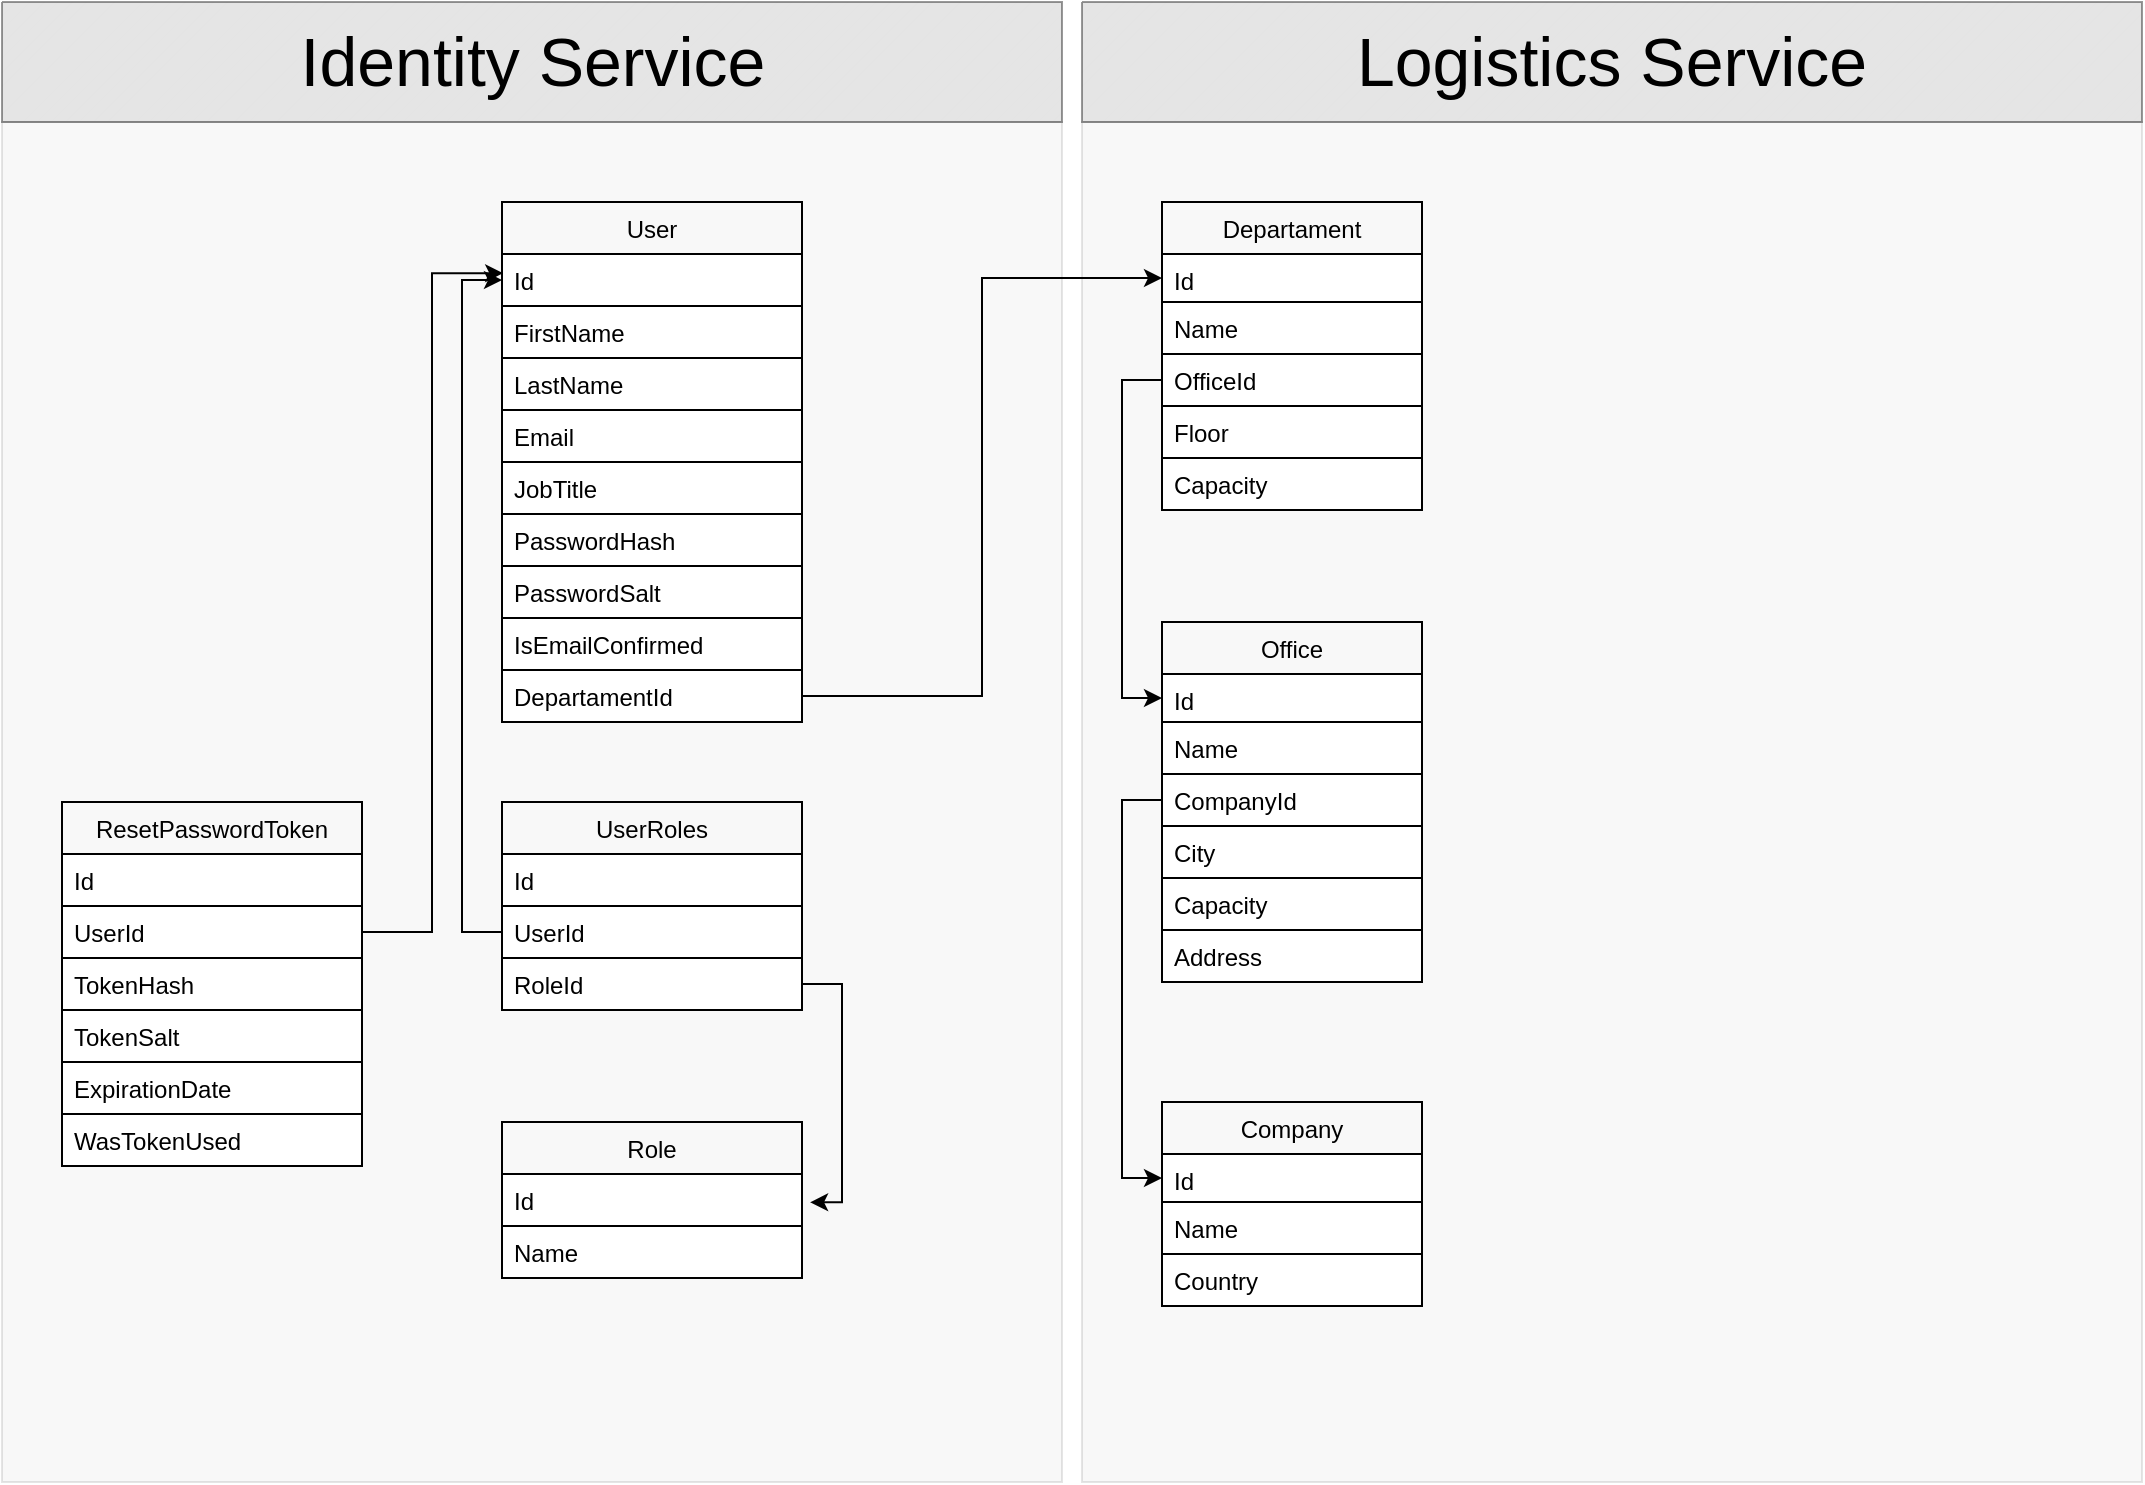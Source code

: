 <mxfile version="13.4.6" type="github">
  <diagram id="VulhgJpW_ZuZeacjrGCj" name="Page-1">
    <mxGraphModel dx="1395" dy="851" grid="1" gridSize="10" guides="1" tooltips="1" connect="1" arrows="1" fold="1" page="1" pageScale="1" pageWidth="3300" pageHeight="2339" math="0" shadow="0">
      <root>
        <mxCell id="0" />
        <mxCell id="1" parent="0" />
        <mxCell id="sdcU5tGspyF5gtB9qaK0-39" value="" style="verticalLabelPosition=bottom;verticalAlign=top;html=1;shape=mxgraph.basic.rect;fillColor2=none;strokeWidth=1;size=20;indent=5;rounded=0;opacity=10;fillColor=#BDBDBD;" vertex="1" parent="1">
          <mxGeometry y="1080" width="530" height="680" as="geometry" />
        </mxCell>
        <mxCell id="sdcU5tGspyF5gtB9qaK0-29" style="edgeStyle=orthogonalEdgeStyle;rounded=0;orthogonalLoop=1;jettySize=auto;html=1;exitX=1;exitY=0.5;exitDx=0;exitDy=0;entryX=1.027;entryY=0.544;entryDx=0;entryDy=0;entryPerimeter=0;" edge="1" parent="1" source="sdcU5tGspyF5gtB9qaK0-17" target="sdcU5tGspyF5gtB9qaK0-25">
          <mxGeometry relative="1" as="geometry" />
        </mxCell>
        <mxCell id="sdcU5tGspyF5gtB9qaK0-30" style="edgeStyle=orthogonalEdgeStyle;rounded=0;orthogonalLoop=1;jettySize=auto;html=1;entryX=0;entryY=0.5;entryDx=0;entryDy=0;" edge="1" parent="1" source="sdcU5tGspyF5gtB9qaK0-16" target="sdcU5tGspyF5gtB9qaK0-3">
          <mxGeometry relative="1" as="geometry" />
        </mxCell>
        <mxCell id="sdcU5tGspyF5gtB9qaK0-2" value="User" style="swimlane;fontStyle=0;childLayout=stackLayout;horizontal=1;startSize=26;fillColor=none;horizontalStack=0;resizeParent=1;resizeParentMax=0;resizeLast=0;collapsible=1;marginBottom=0;swimlaneFillColor=#ffffff;rounded=0;" vertex="1" parent="1">
          <mxGeometry x="250" y="1120" width="150" height="260" as="geometry">
            <mxRectangle x="200" y="1118" width="50" height="26" as="alternateBounds" />
          </mxGeometry>
        </mxCell>
        <mxCell id="sdcU5tGspyF5gtB9qaK0-3" value="Id" style="text;fillColor=none;align=left;verticalAlign=top;spacingLeft=4;spacingRight=4;overflow=hidden;rotatable=0;points=[[0,0.5],[1,0.5]];portConstraint=eastwest;strokeColor=#000000;" vertex="1" parent="sdcU5tGspyF5gtB9qaK0-2">
          <mxGeometry y="26" width="150" height="26" as="geometry" />
        </mxCell>
        <mxCell id="sdcU5tGspyF5gtB9qaK0-4" value="FirstName" style="text;fillColor=none;align=left;verticalAlign=top;spacingLeft=4;spacingRight=4;overflow=hidden;rotatable=0;points=[[0,0.5],[1,0.5]];portConstraint=eastwest;strokeColor=#000000;" vertex="1" parent="sdcU5tGspyF5gtB9qaK0-2">
          <mxGeometry y="52" width="150" height="26" as="geometry" />
        </mxCell>
        <mxCell id="sdcU5tGspyF5gtB9qaK0-5" value="LastName" style="text;fillColor=none;align=left;verticalAlign=top;spacingLeft=4;spacingRight=4;overflow=hidden;rotatable=0;points=[[0,0.5],[1,0.5]];portConstraint=eastwest;strokeColor=#000000;" vertex="1" parent="sdcU5tGspyF5gtB9qaK0-2">
          <mxGeometry y="78" width="150" height="26" as="geometry" />
        </mxCell>
        <mxCell id="sdcU5tGspyF5gtB9qaK0-6" value="Email" style="text;fillColor=none;align=left;verticalAlign=top;spacingLeft=4;spacingRight=4;overflow=hidden;rotatable=0;points=[[0,0.5],[1,0.5]];portConstraint=eastwest;strokeColor=#000000;" vertex="1" parent="sdcU5tGspyF5gtB9qaK0-2">
          <mxGeometry y="104" width="150" height="26" as="geometry" />
        </mxCell>
        <mxCell id="sdcU5tGspyF5gtB9qaK0-7" value="JobTitle" style="text;fillColor=none;align=left;verticalAlign=top;spacingLeft=4;spacingRight=4;overflow=hidden;rotatable=0;points=[[0,0.5],[1,0.5]];portConstraint=eastwest;strokeColor=#000000;" vertex="1" parent="sdcU5tGspyF5gtB9qaK0-2">
          <mxGeometry y="130" width="150" height="26" as="geometry" />
        </mxCell>
        <mxCell id="sdcU5tGspyF5gtB9qaK0-8" value="PasswordHash" style="text;fillColor=none;align=left;verticalAlign=top;spacingLeft=4;spacingRight=4;overflow=hidden;rotatable=0;points=[[0,0.5],[1,0.5]];portConstraint=eastwest;strokeColor=#000000;" vertex="1" parent="sdcU5tGspyF5gtB9qaK0-2">
          <mxGeometry y="156" width="150" height="26" as="geometry" />
        </mxCell>
        <mxCell id="sdcU5tGspyF5gtB9qaK0-9" value="PasswordSalt" style="text;fillColor=none;align=left;verticalAlign=top;spacingLeft=4;spacingRight=4;overflow=hidden;rotatable=0;points=[[0,0.5],[1,0.5]];portConstraint=eastwest;strokeColor=#000000;" vertex="1" parent="sdcU5tGspyF5gtB9qaK0-2">
          <mxGeometry y="182" width="150" height="26" as="geometry" />
        </mxCell>
        <mxCell id="sdcU5tGspyF5gtB9qaK0-10" value="IsEmailConfirmed" style="text;fillColor=none;align=left;verticalAlign=top;spacingLeft=4;spacingRight=4;overflow=hidden;rotatable=0;points=[[0,0.5],[1,0.5]];portConstraint=eastwest;strokeColor=#000000;" vertex="1" parent="sdcU5tGspyF5gtB9qaK0-2">
          <mxGeometry y="208" width="150" height="26" as="geometry" />
        </mxCell>
        <mxCell id="sdcU5tGspyF5gtB9qaK0-13" value="DepartamentId" style="text;fillColor=none;align=left;verticalAlign=top;spacingLeft=4;spacingRight=4;overflow=hidden;rotatable=0;points=[[0,0.5],[1,0.5]];portConstraint=eastwest;strokeColor=#000000;" vertex="1" parent="sdcU5tGspyF5gtB9qaK0-2">
          <mxGeometry y="234" width="150" height="26" as="geometry" />
        </mxCell>
        <mxCell id="sdcU5tGspyF5gtB9qaK0-14" value="UserRoles" style="swimlane;fontStyle=0;childLayout=stackLayout;horizontal=1;startSize=26;fillColor=none;horizontalStack=0;resizeParent=1;resizeParentMax=0;resizeLast=0;collapsible=1;marginBottom=0;swimlaneFillColor=#ffffff;rounded=0;" vertex="1" parent="1">
          <mxGeometry x="250" y="1420" width="150" height="104" as="geometry">
            <mxRectangle x="200" y="1118" width="50" height="26" as="alternateBounds" />
          </mxGeometry>
        </mxCell>
        <mxCell id="sdcU5tGspyF5gtB9qaK0-15" value="Id" style="text;fillColor=none;align=left;verticalAlign=top;spacingLeft=4;spacingRight=4;overflow=hidden;rotatable=0;points=[[0,0.5],[1,0.5]];portConstraint=eastwest;strokeColor=#000000;" vertex="1" parent="sdcU5tGspyF5gtB9qaK0-14">
          <mxGeometry y="26" width="150" height="26" as="geometry" />
        </mxCell>
        <mxCell id="sdcU5tGspyF5gtB9qaK0-16" value="UserId" style="text;fillColor=none;align=left;verticalAlign=top;spacingLeft=4;spacingRight=4;overflow=hidden;rotatable=0;points=[[0,0.5],[1,0.5]];portConstraint=eastwest;strokeColor=#000000;" vertex="1" parent="sdcU5tGspyF5gtB9qaK0-14">
          <mxGeometry y="52" width="150" height="26" as="geometry" />
        </mxCell>
        <mxCell id="sdcU5tGspyF5gtB9qaK0-17" value="RoleId" style="text;fillColor=none;align=left;verticalAlign=top;spacingLeft=4;spacingRight=4;overflow=hidden;rotatable=0;points=[[0,0.5],[1,0.5]];portConstraint=eastwest;strokeColor=#000000;" vertex="1" parent="sdcU5tGspyF5gtB9qaK0-14">
          <mxGeometry y="78" width="150" height="26" as="geometry" />
        </mxCell>
        <mxCell id="sdcU5tGspyF5gtB9qaK0-24" value="Role" style="swimlane;fontStyle=0;childLayout=stackLayout;horizontal=1;startSize=26;fillColor=none;horizontalStack=0;resizeParent=1;resizeParentMax=0;resizeLast=0;collapsible=1;marginBottom=0;swimlaneFillColor=#ffffff;rounded=0;" vertex="1" parent="1">
          <mxGeometry x="250" y="1580" width="150" height="78" as="geometry">
            <mxRectangle x="200" y="1118" width="50" height="26" as="alternateBounds" />
          </mxGeometry>
        </mxCell>
        <mxCell id="sdcU5tGspyF5gtB9qaK0-25" value="Id" style="text;fillColor=none;align=left;verticalAlign=top;spacingLeft=4;spacingRight=4;overflow=hidden;rotatable=0;points=[[0,0.5],[1,0.5]];portConstraint=eastwest;strokeColor=#000000;" vertex="1" parent="sdcU5tGspyF5gtB9qaK0-24">
          <mxGeometry y="26" width="150" height="26" as="geometry" />
        </mxCell>
        <mxCell id="sdcU5tGspyF5gtB9qaK0-26" value="Name" style="text;fillColor=none;align=left;verticalAlign=top;spacingLeft=4;spacingRight=4;overflow=hidden;rotatable=0;points=[[0,0.5],[1,0.5]];portConstraint=eastwest;strokeColor=#000000;" vertex="1" parent="sdcU5tGspyF5gtB9qaK0-24">
          <mxGeometry y="52" width="150" height="26" as="geometry" />
        </mxCell>
        <mxCell id="sdcU5tGspyF5gtB9qaK0-31" value="ResetPasswordToken" style="swimlane;fontStyle=0;childLayout=stackLayout;horizontal=1;startSize=26;fillColor=none;horizontalStack=0;resizeParent=1;resizeParentMax=0;resizeLast=0;collapsible=1;marginBottom=0;swimlaneFillColor=#ffffff;rounded=0;" vertex="1" parent="1">
          <mxGeometry x="30" y="1420" width="150" height="182" as="geometry">
            <mxRectangle x="200" y="1118" width="50" height="26" as="alternateBounds" />
          </mxGeometry>
        </mxCell>
        <mxCell id="sdcU5tGspyF5gtB9qaK0-32" value="Id" style="text;fillColor=none;align=left;verticalAlign=top;spacingLeft=4;spacingRight=4;overflow=hidden;rotatable=0;points=[[0,0.5],[1,0.5]];portConstraint=eastwest;strokeColor=#000000;" vertex="1" parent="sdcU5tGspyF5gtB9qaK0-31">
          <mxGeometry y="26" width="150" height="26" as="geometry" />
        </mxCell>
        <mxCell id="sdcU5tGspyF5gtB9qaK0-33" value="UserId" style="text;fillColor=none;align=left;verticalAlign=top;spacingLeft=4;spacingRight=4;overflow=hidden;rotatable=0;points=[[0,0.5],[1,0.5]];portConstraint=eastwest;strokeColor=#000000;" vertex="1" parent="sdcU5tGspyF5gtB9qaK0-31">
          <mxGeometry y="52" width="150" height="26" as="geometry" />
        </mxCell>
        <mxCell id="sdcU5tGspyF5gtB9qaK0-34" value="TokenHash" style="text;fillColor=none;align=left;verticalAlign=top;spacingLeft=4;spacingRight=4;overflow=hidden;rotatable=0;points=[[0,0.5],[1,0.5]];portConstraint=eastwest;strokeColor=#000000;" vertex="1" parent="sdcU5tGspyF5gtB9qaK0-31">
          <mxGeometry y="78" width="150" height="26" as="geometry" />
        </mxCell>
        <mxCell id="sdcU5tGspyF5gtB9qaK0-35" value="TokenSalt" style="text;fillColor=none;align=left;verticalAlign=top;spacingLeft=4;spacingRight=4;overflow=hidden;rotatable=0;points=[[0,0.5],[1,0.5]];portConstraint=eastwest;strokeColor=#000000;" vertex="1" parent="sdcU5tGspyF5gtB9qaK0-31">
          <mxGeometry y="104" width="150" height="26" as="geometry" />
        </mxCell>
        <mxCell id="sdcU5tGspyF5gtB9qaK0-36" value="ExpirationDate" style="text;fillColor=none;align=left;verticalAlign=top;spacingLeft=4;spacingRight=4;overflow=hidden;rotatable=0;points=[[0,0.5],[1,0.5]];portConstraint=eastwest;strokeColor=#000000;" vertex="1" parent="sdcU5tGspyF5gtB9qaK0-31">
          <mxGeometry y="130" width="150" height="26" as="geometry" />
        </mxCell>
        <mxCell id="sdcU5tGspyF5gtB9qaK0-37" value="WasTokenUsed" style="text;fillColor=none;align=left;verticalAlign=top;spacingLeft=4;spacingRight=4;overflow=hidden;rotatable=0;points=[[0,0.5],[1,0.5]];portConstraint=eastwest;strokeColor=#000000;" vertex="1" parent="sdcU5tGspyF5gtB9qaK0-31">
          <mxGeometry y="156" width="150" height="26" as="geometry" />
        </mxCell>
        <mxCell id="sdcU5tGspyF5gtB9qaK0-38" style="edgeStyle=orthogonalEdgeStyle;rounded=0;orthogonalLoop=1;jettySize=auto;html=1;entryX=0.004;entryY=0.368;entryDx=0;entryDy=0;entryPerimeter=0;" edge="1" parent="1" source="sdcU5tGspyF5gtB9qaK0-33" target="sdcU5tGspyF5gtB9qaK0-3">
          <mxGeometry relative="1" as="geometry" />
        </mxCell>
        <mxCell id="sdcU5tGspyF5gtB9qaK0-41" value="" style="verticalLabelPosition=bottom;verticalAlign=top;html=1;shape=mxgraph.basic.patternFillRect;fillStyle=diag;step=5;fillStrokeWidth=0.2;fillStrokeColor=#dddddd;rounded=0;strokeColor=#000000;strokeWidth=1;fillColor=#BDBDBD;opacity=40;" vertex="1" parent="1">
          <mxGeometry y="1020" width="530" height="60" as="geometry" />
        </mxCell>
        <mxCell id="sdcU5tGspyF5gtB9qaK0-44" value="Identity Service" style="text;html=1;strokeColor=none;fillColor=none;align=center;verticalAlign=middle;whiteSpace=wrap;rounded=0;fontSize=34;opacity=40;" vertex="1" parent="1">
          <mxGeometry x="147.5" y="1040" width="235" height="20" as="geometry" />
        </mxCell>
        <mxCell id="sdcU5tGspyF5gtB9qaK0-46" value="" style="verticalLabelPosition=bottom;verticalAlign=top;html=1;shape=mxgraph.basic.rect;fillColor2=none;strokeWidth=1;size=20;indent=5;rounded=0;opacity=10;fillColor=#BDBDBD;" vertex="1" parent="1">
          <mxGeometry x="540" y="1080" width="530" height="680" as="geometry" />
        </mxCell>
        <mxCell id="sdcU5tGspyF5gtB9qaK0-47" value="" style="verticalLabelPosition=bottom;verticalAlign=top;html=1;shape=mxgraph.basic.patternFillRect;fillStyle=diag;step=5;fillStrokeWidth=0.2;fillStrokeColor=#dddddd;rounded=0;strokeColor=#000000;strokeWidth=1;fillColor=#BDBDBD;opacity=40;" vertex="1" parent="1">
          <mxGeometry x="540" y="1020" width="530" height="60" as="geometry" />
        </mxCell>
        <mxCell id="sdcU5tGspyF5gtB9qaK0-55" value="Logistics Service" style="text;html=1;strokeColor=none;fillColor=none;align=center;verticalAlign=middle;whiteSpace=wrap;rounded=0;fontSize=34;opacity=40;" vertex="1" parent="1">
          <mxGeometry x="625" y="1040" width="360" height="20" as="geometry" />
        </mxCell>
        <mxCell id="sdcU5tGspyF5gtB9qaK0-48" value="Departament" style="swimlane;fontStyle=0;childLayout=stackLayout;horizontal=1;startSize=26;fillColor=none;horizontalStack=0;resizeParent=1;resizeParentMax=0;resizeLast=0;collapsible=1;marginBottom=0;swimlaneFillColor=#ffffff;rounded=0;" vertex="1" parent="1">
          <mxGeometry x="580" y="1120" width="130" height="154" as="geometry">
            <mxRectangle x="200" y="1118" width="50" height="26" as="alternateBounds" />
          </mxGeometry>
        </mxCell>
        <mxCell id="sdcU5tGspyF5gtB9qaK0-49" value="Id" style="text;fillColor=none;align=left;verticalAlign=top;spacingLeft=4;spacingRight=4;overflow=hidden;rotatable=0;points=[[0,0.5],[1,0.5]];portConstraint=eastwest;strokeColor=#000000;" vertex="1" parent="sdcU5tGspyF5gtB9qaK0-48">
          <mxGeometry y="26" width="130" height="24" as="geometry" />
        </mxCell>
        <mxCell id="sdcU5tGspyF5gtB9qaK0-50" value="Name" style="text;fillColor=none;align=left;verticalAlign=top;spacingLeft=4;spacingRight=4;overflow=hidden;rotatable=0;points=[[0,0.5],[1,0.5]];portConstraint=eastwest;strokeColor=#000000;" vertex="1" parent="sdcU5tGspyF5gtB9qaK0-48">
          <mxGeometry y="50" width="130" height="26" as="geometry" />
        </mxCell>
        <mxCell id="sdcU5tGspyF5gtB9qaK0-51" value="OfficeId" style="text;fillColor=none;align=left;verticalAlign=top;spacingLeft=4;spacingRight=4;overflow=hidden;rotatable=0;points=[[0,0.5],[1,0.5]];portConstraint=eastwest;strokeColor=#000000;" vertex="1" parent="sdcU5tGspyF5gtB9qaK0-48">
          <mxGeometry y="76" width="130" height="26" as="geometry" />
        </mxCell>
        <mxCell id="sdcU5tGspyF5gtB9qaK0-52" value="Floor" style="text;fillColor=none;align=left;verticalAlign=top;spacingLeft=4;spacingRight=4;overflow=hidden;rotatable=0;points=[[0,0.5],[1,0.5]];portConstraint=eastwest;strokeColor=#000000;" vertex="1" parent="sdcU5tGspyF5gtB9qaK0-48">
          <mxGeometry y="102" width="130" height="26" as="geometry" />
        </mxCell>
        <mxCell id="sdcU5tGspyF5gtB9qaK0-53" value="Capacity" style="text;fillColor=none;align=left;verticalAlign=top;spacingLeft=4;spacingRight=4;overflow=hidden;rotatable=0;points=[[0,0.5],[1,0.5]];portConstraint=eastwest;strokeColor=#000000;" vertex="1" parent="sdcU5tGspyF5gtB9qaK0-48">
          <mxGeometry y="128" width="130" height="26" as="geometry" />
        </mxCell>
        <mxCell id="sdcU5tGspyF5gtB9qaK0-56" value="Office" style="swimlane;fontStyle=0;childLayout=stackLayout;horizontal=1;startSize=26;fillColor=none;horizontalStack=0;resizeParent=1;resizeParentMax=0;resizeLast=0;collapsible=1;marginBottom=0;swimlaneFillColor=#ffffff;rounded=0;" vertex="1" parent="1">
          <mxGeometry x="580" y="1330" width="130" height="180" as="geometry">
            <mxRectangle x="200" y="1118" width="50" height="26" as="alternateBounds" />
          </mxGeometry>
        </mxCell>
        <mxCell id="sdcU5tGspyF5gtB9qaK0-57" value="Id" style="text;fillColor=none;align=left;verticalAlign=top;spacingLeft=4;spacingRight=4;overflow=hidden;rotatable=0;points=[[0,0.5],[1,0.5]];portConstraint=eastwest;strokeColor=#000000;" vertex="1" parent="sdcU5tGspyF5gtB9qaK0-56">
          <mxGeometry y="26" width="130" height="24" as="geometry" />
        </mxCell>
        <mxCell id="sdcU5tGspyF5gtB9qaK0-58" value="Name" style="text;fillColor=none;align=left;verticalAlign=top;spacingLeft=4;spacingRight=4;overflow=hidden;rotatable=0;points=[[0,0.5],[1,0.5]];portConstraint=eastwest;strokeColor=#000000;" vertex="1" parent="sdcU5tGspyF5gtB9qaK0-56">
          <mxGeometry y="50" width="130" height="26" as="geometry" />
        </mxCell>
        <mxCell id="sdcU5tGspyF5gtB9qaK0-59" value="CompanyId" style="text;fillColor=none;align=left;verticalAlign=top;spacingLeft=4;spacingRight=4;overflow=hidden;rotatable=0;points=[[0,0.5],[1,0.5]];portConstraint=eastwest;strokeColor=#000000;" vertex="1" parent="sdcU5tGspyF5gtB9qaK0-56">
          <mxGeometry y="76" width="130" height="26" as="geometry" />
        </mxCell>
        <mxCell id="sdcU5tGspyF5gtB9qaK0-60" value="City" style="text;fillColor=none;align=left;verticalAlign=top;spacingLeft=4;spacingRight=4;overflow=hidden;rotatable=0;points=[[0,0.5],[1,0.5]];portConstraint=eastwest;strokeColor=#000000;" vertex="1" parent="sdcU5tGspyF5gtB9qaK0-56">
          <mxGeometry y="102" width="130" height="26" as="geometry" />
        </mxCell>
        <mxCell id="sdcU5tGspyF5gtB9qaK0-61" value="Capacity" style="text;fillColor=none;align=left;verticalAlign=top;spacingLeft=4;spacingRight=4;overflow=hidden;rotatable=0;points=[[0,0.5],[1,0.5]];portConstraint=eastwest;strokeColor=#000000;" vertex="1" parent="sdcU5tGspyF5gtB9qaK0-56">
          <mxGeometry y="128" width="130" height="26" as="geometry" />
        </mxCell>
        <mxCell id="sdcU5tGspyF5gtB9qaK0-62" value="Address" style="text;fillColor=none;align=left;verticalAlign=top;spacingLeft=4;spacingRight=4;overflow=hidden;rotatable=0;points=[[0,0.5],[1,0.5]];portConstraint=eastwest;strokeColor=#000000;" vertex="1" parent="sdcU5tGspyF5gtB9qaK0-56">
          <mxGeometry y="154" width="130" height="26" as="geometry" />
        </mxCell>
        <mxCell id="sdcU5tGspyF5gtB9qaK0-63" value="Company" style="swimlane;fontStyle=0;childLayout=stackLayout;horizontal=1;startSize=26;fillColor=none;horizontalStack=0;resizeParent=1;resizeParentMax=0;resizeLast=0;collapsible=1;marginBottom=0;swimlaneFillColor=#ffffff;rounded=0;" vertex="1" parent="1">
          <mxGeometry x="580" y="1570" width="130" height="102" as="geometry">
            <mxRectangle x="200" y="1118" width="50" height="26" as="alternateBounds" />
          </mxGeometry>
        </mxCell>
        <mxCell id="sdcU5tGspyF5gtB9qaK0-64" value="Id" style="text;fillColor=none;align=left;verticalAlign=top;spacingLeft=4;spacingRight=4;overflow=hidden;rotatable=0;points=[[0,0.5],[1,0.5]];portConstraint=eastwest;strokeColor=#000000;" vertex="1" parent="sdcU5tGspyF5gtB9qaK0-63">
          <mxGeometry y="26" width="130" height="24" as="geometry" />
        </mxCell>
        <mxCell id="sdcU5tGspyF5gtB9qaK0-65" value="Name" style="text;fillColor=none;align=left;verticalAlign=top;spacingLeft=4;spacingRight=4;overflow=hidden;rotatable=0;points=[[0,0.5],[1,0.5]];portConstraint=eastwest;strokeColor=#000000;" vertex="1" parent="sdcU5tGspyF5gtB9qaK0-63">
          <mxGeometry y="50" width="130" height="26" as="geometry" />
        </mxCell>
        <mxCell id="sdcU5tGspyF5gtB9qaK0-70" value="Country" style="text;fillColor=none;align=left;verticalAlign=top;spacingLeft=4;spacingRight=4;overflow=hidden;rotatable=0;points=[[0,0.5],[1,0.5]];portConstraint=eastwest;strokeColor=#000000;" vertex="1" parent="sdcU5tGspyF5gtB9qaK0-63">
          <mxGeometry y="76" width="130" height="26" as="geometry" />
        </mxCell>
        <mxCell id="sdcU5tGspyF5gtB9qaK0-71" style="edgeStyle=orthogonalEdgeStyle;rounded=0;orthogonalLoop=1;jettySize=auto;html=1;entryX=0;entryY=0.5;entryDx=0;entryDy=0;fontSize=34;" edge="1" parent="1" source="sdcU5tGspyF5gtB9qaK0-51" target="sdcU5tGspyF5gtB9qaK0-57">
          <mxGeometry relative="1" as="geometry" />
        </mxCell>
        <mxCell id="sdcU5tGspyF5gtB9qaK0-72" style="edgeStyle=orthogonalEdgeStyle;rounded=0;orthogonalLoop=1;jettySize=auto;html=1;entryX=0;entryY=0.5;entryDx=0;entryDy=0;fontSize=34;" edge="1" parent="1" source="sdcU5tGspyF5gtB9qaK0-59" target="sdcU5tGspyF5gtB9qaK0-64">
          <mxGeometry relative="1" as="geometry" />
        </mxCell>
        <mxCell id="sdcU5tGspyF5gtB9qaK0-73" style="edgeStyle=orthogonalEdgeStyle;rounded=0;orthogonalLoop=1;jettySize=auto;html=1;entryX=0;entryY=0.5;entryDx=0;entryDy=0;fontSize=34;" edge="1" parent="1" source="sdcU5tGspyF5gtB9qaK0-13" target="sdcU5tGspyF5gtB9qaK0-49">
          <mxGeometry relative="1" as="geometry" />
        </mxCell>
      </root>
    </mxGraphModel>
  </diagram>
</mxfile>
